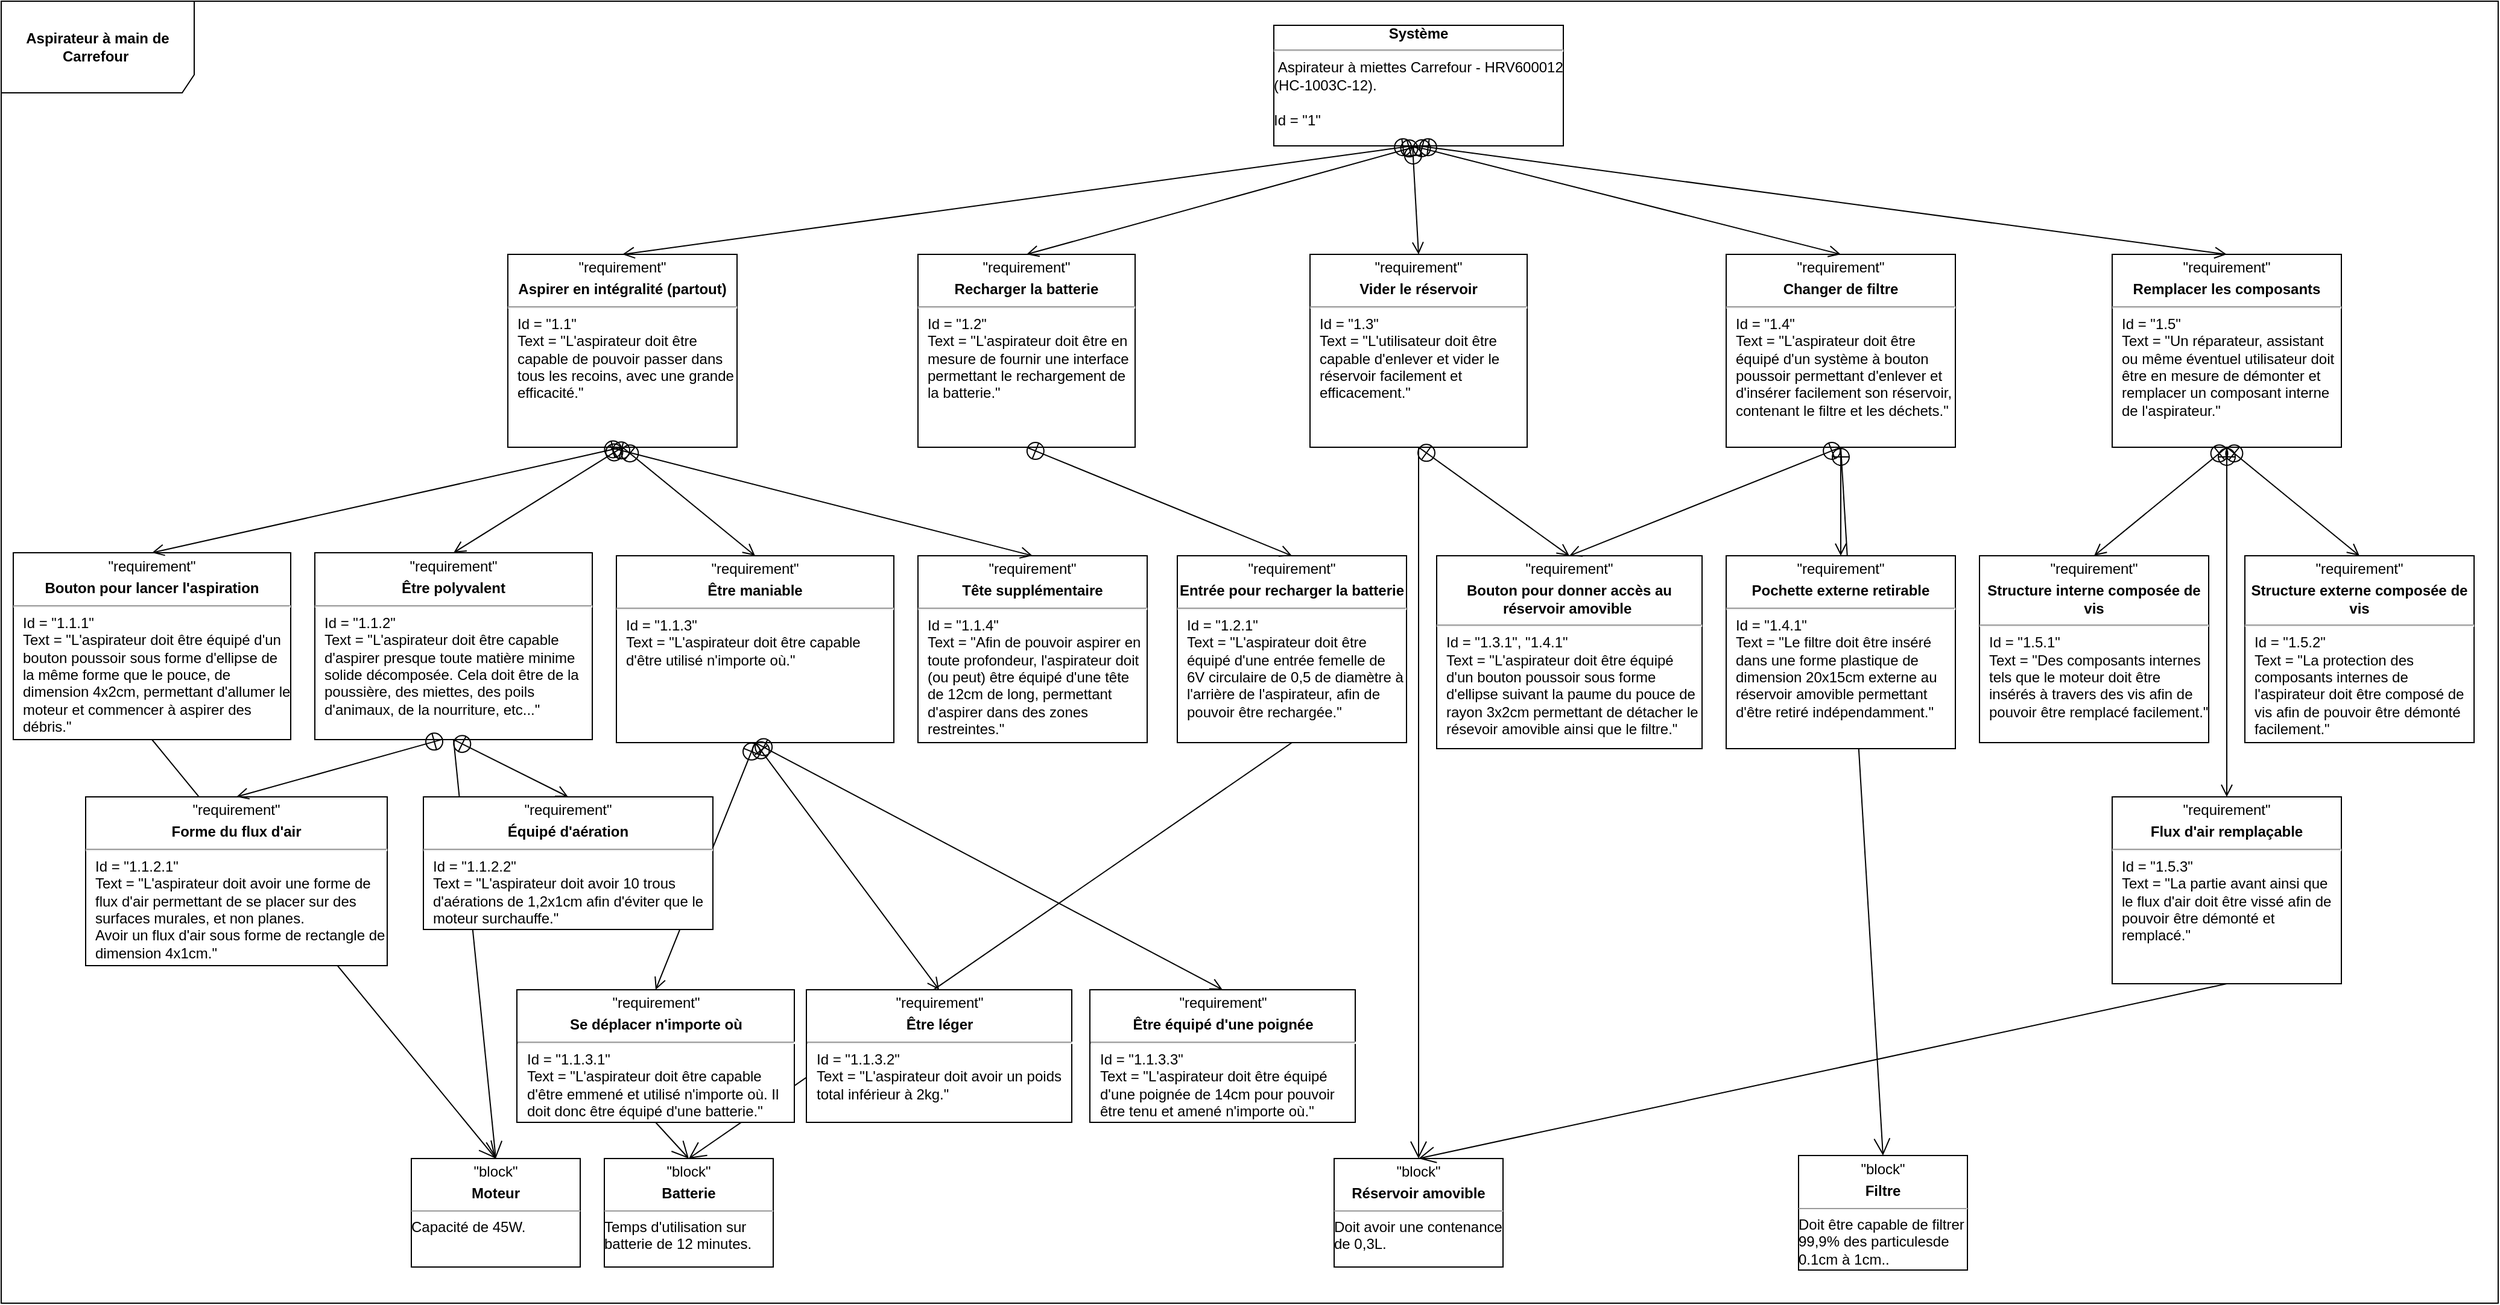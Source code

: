 <mxfile version="21.7.5" type="github">
  <diagram name="Page-1" id="A8fb3w1H7AYXVCVUZf14">
    <mxGraphModel dx="3600" dy="1347" grid="1" gridSize="10" guides="1" tooltips="1" connect="1" arrows="1" fold="1" page="1" pageScale="1" pageWidth="1169" pageHeight="827" math="0" shadow="0">
      <root>
        <mxCell id="0" />
        <mxCell id="1" parent="0" />
        <mxCell id="Eos9Qmah9Xb6crbv86PU-7" value="" style="endArrow=open;endFill=1;endSize=12;html=1;rounded=0;exitX=0.5;exitY=1;exitDx=0;exitDy=0;entryX=0.5;entryY=0;entryDx=0;entryDy=0;" parent="1" source="uBb9eE13xI9o5E1Ve7ly-33" target="uBb9eE13xI9o5E1Ve7ly-7" edge="1">
          <mxGeometry width="160" relative="1" as="geometry">
            <mxPoint x="-250" y="1230" as="sourcePoint" />
            <mxPoint x="-223" y="1260" as="targetPoint" />
          </mxGeometry>
        </mxCell>
        <mxCell id="uBb9eE13xI9o5E1Ve7ly-19" value="" style="endArrow=open;endFill=1;endSize=12;html=1;rounded=0;exitX=0.5;exitY=1;exitDx=0;exitDy=0;entryX=0.5;entryY=0;entryDx=0;entryDy=0;" parent="1" source="uBb9eE13xI9o5E1Ve7ly-9" target="uBb9eE13xI9o5E1Ve7ly-12" edge="1">
          <mxGeometry width="160" relative="1" as="geometry">
            <mxPoint x="-170" y="770" as="sourcePoint" />
            <mxPoint x="-10" y="770" as="targetPoint" />
          </mxGeometry>
        </mxCell>
        <mxCell id="uBb9eE13xI9o5E1Ve7ly-38" value="" style="endArrow=open;endFill=1;endSize=12;html=1;rounded=0;exitX=0.5;exitY=1;exitDx=0;exitDy=0;entryX=0.5;entryY=0;entryDx=0;entryDy=0;" parent="1" source="uBb9eE13xI9o5E1Ve7ly-36" target="uBb9eE13xI9o5E1Ve7ly-12" edge="1">
          <mxGeometry width="160" relative="1" as="geometry">
            <mxPoint x="-610" y="890" as="sourcePoint" />
            <mxPoint x="-610" y="1117" as="targetPoint" />
          </mxGeometry>
        </mxCell>
        <mxCell id="uBb9eE13xI9o5E1Ve7ly-1" value="&lt;b&gt;Aspirateur à main de Carrefour&amp;nbsp;&lt;/b&gt;" style="shape=umlFrame;whiteSpace=wrap;html=1;pointerEvents=0;width=160;height=76;" parent="1" vertex="1">
          <mxGeometry x="-1040" y="270" width="2070" height="1080" as="geometry" />
        </mxCell>
        <mxCell id="uBb9eE13xI9o5E1Ve7ly-2" value="&lt;div align=&quot;center&quot;&gt;&lt;b&gt;Système&lt;/b&gt;&lt;br&gt;&lt;/div&gt;&lt;hr&gt;&lt;div&gt;&amp;nbsp;Aspirateur à miettes Carrefour - HRV600012 (HC-1003C-12).&lt;/div&gt;&lt;div&gt;&lt;br&gt;&lt;/div&gt;&lt;div&gt;Id = &quot;1&quot;&lt;br&gt;&lt;/div&gt;" style="verticalAlign=top;align=left;overflow=fill;fontSize=12;fontFamily=Helvetica;html=1;whiteSpace=wrap;" parent="1" vertex="1">
          <mxGeometry x="15" y="290" width="240" height="100" as="geometry" />
        </mxCell>
        <mxCell id="uBb9eE13xI9o5E1Ve7ly-5" value="&lt;p style=&quot;text-align: center; margin: 4px 0px 0px;&quot;&gt;&quot;requirement&quot;&lt;b&gt;&lt;br&gt;&lt;/b&gt;&lt;/p&gt;&lt;p style=&quot;text-align: center; margin: 4px 0px 0px;&quot;&gt;&lt;b&gt;Aspirer en intégralité (partout)&lt;/b&gt;&lt;/p&gt;&lt;hr&gt;&lt;p style=&quot;margin:0px;margin-left:8px;&quot;&gt;Id = &quot;1.1&quot;&lt;/p&gt;&lt;p style=&quot;margin:0px;margin-left:8px;&quot;&gt;Text = &quot;L&#39;aspirateur doit être capable de pouvoir passer dans tous les recoins, avec une grande efficacité.&quot;&lt;/p&gt;" style="verticalAlign=top;align=left;overflow=fill;fontSize=12;fontFamily=Helvetica;html=1;whiteSpace=wrap;" parent="1" vertex="1">
          <mxGeometry x="-620" y="480" width="190" height="160" as="geometry" />
        </mxCell>
        <mxCell id="uBb9eE13xI9o5E1Ve7ly-6" value="&lt;p style=&quot;text-align: center; margin: 4px 0px 0px;&quot;&gt;&quot;requirement&quot;&lt;b&gt;&lt;br&gt;&lt;/b&gt;&lt;/p&gt;&lt;p style=&quot;text-align: center; margin: 4px 0px 0px;&quot;&gt;&lt;b&gt;Être maniable&lt;/b&gt;&lt;br&gt;&lt;/p&gt;&lt;hr&gt;&lt;p style=&quot;margin:0px;margin-left:8px;&quot;&gt;Id = &quot;1.1.3&quot;&lt;/p&gt;&lt;p style=&quot;margin:0px;margin-left:8px;&quot;&gt;Text = &quot;L&#39;aspirateur doit être capable d&#39;être utilisé n&#39;importe où.&quot;&lt;/p&gt;" style="verticalAlign=top;align=left;overflow=fill;fontSize=12;fontFamily=Helvetica;html=1;whiteSpace=wrap;" parent="1" vertex="1">
          <mxGeometry x="-530" y="730" width="230" height="155" as="geometry" />
        </mxCell>
        <mxCell id="uBb9eE13xI9o5E1Ve7ly-7" value="&lt;p style=&quot;margin:0px;margin-top:4px;text-align:center;&quot;&gt;&quot;block&quot;&lt;/p&gt;&lt;p style=&quot;margin:0px;margin-top:4px;text-align:center;&quot;&gt;&lt;b&gt;Batterie&lt;/b&gt;&lt;/p&gt;&lt;hr size=&quot;1&quot;&gt;&lt;div style=&quot;height:2px;&quot;&gt;Temps d&#39;utilisation sur batterie de 12 minutes.&lt;/div&gt;" style="verticalAlign=top;align=left;overflow=fill;fontSize=12;fontFamily=Helvetica;html=1;whiteSpace=wrap;" parent="1" vertex="1">
          <mxGeometry x="-540" y="1230" width="140" height="90" as="geometry" />
        </mxCell>
        <mxCell id="uBb9eE13xI9o5E1Ve7ly-8" value="&lt;p style=&quot;text-align: center; margin: 4px 0px 0px;&quot;&gt;&quot;requirement&quot;&lt;/p&gt;&lt;p style=&quot;text-align: center; margin: 4px 0px 0px;&quot;&gt;&lt;b&gt;Être léger&lt;/b&gt;&lt;br&gt;&lt;/p&gt;&lt;hr&gt;&lt;p style=&quot;margin:0px;margin-left:8px;&quot;&gt;Id = &quot;1.1.3.2&quot;&lt;/p&gt;&lt;p style=&quot;margin:0px;margin-left:8px;&quot;&gt;Text = &quot;L&#39;aspirateur doit avoir un poids total inférieur à 2kg.&quot;&lt;/p&gt;" style="verticalAlign=top;align=left;overflow=fill;fontSize=12;fontFamily=Helvetica;html=1;whiteSpace=wrap;" parent="1" vertex="1">
          <mxGeometry x="-372.5" y="1090" width="220" height="110" as="geometry" />
        </mxCell>
        <mxCell id="uBb9eE13xI9o5E1Ve7ly-9" value="&lt;p style=&quot;text-align: center; margin: 4px 0px 0px;&quot;&gt;&quot;requirement&quot;&lt;b&gt;&lt;br&gt;&lt;/b&gt;&lt;/p&gt;&lt;p style=&quot;text-align: center; margin: 4px 0px 0px;&quot;&gt;&lt;b&gt;Être polyvalent&lt;/b&gt;&lt;br&gt;&lt;/p&gt;&lt;hr&gt;&lt;p style=&quot;margin:0px;margin-left:8px;&quot;&gt;Id = &quot;1.1.2&quot;&lt;/p&gt;&lt;p style=&quot;margin:0px;margin-left:8px;&quot;&gt;Text = &quot;L&#39;aspirateur doit être capable d&#39;aspirer presque toute matière minime solide décomposée. Cela doit être de la poussière, des miettes, des poils d&#39;animaux, de la nourriture, etc...&quot;&lt;/p&gt;" style="verticalAlign=top;align=left;overflow=fill;fontSize=12;fontFamily=Helvetica;html=1;whiteSpace=wrap;" parent="1" vertex="1">
          <mxGeometry x="-780" y="727.5" width="230" height="155" as="geometry" />
        </mxCell>
        <mxCell id="uBb9eE13xI9o5E1Ve7ly-10" value="&lt;p style=&quot;text-align: center; margin: 4px 0px 0px;&quot;&gt;&quot;requirement&quot;&lt;b&gt;&lt;br&gt;&lt;/b&gt;&lt;/p&gt;&lt;p style=&quot;text-align: center; margin: 4px 0px 0px;&quot;&gt;&lt;b&gt;Se déplacer n&#39;importe où&lt;/b&gt;&lt;br&gt;&lt;/p&gt;&lt;hr&gt;&lt;p style=&quot;margin:0px;margin-left:8px;&quot;&gt;Id = &quot;1.1.3.1&quot;&lt;/p&gt;&lt;p style=&quot;margin:0px;margin-left:8px;&quot;&gt;Text = &quot;L&#39;aspirateur doit être capable d&#39;être emmené et utilisé n&#39;importe où. Il doit donc être équipé d&#39;une batterie.&quot;&lt;/p&gt;" style="verticalAlign=top;align=left;overflow=fill;fontSize=12;fontFamily=Helvetica;html=1;whiteSpace=wrap;" parent="1" vertex="1">
          <mxGeometry x="-612.5" y="1090" width="230" height="110" as="geometry" />
        </mxCell>
        <mxCell id="uBb9eE13xI9o5E1Ve7ly-11" value="&lt;p style=&quot;text-align: center; margin: 4px 0px 0px;&quot;&gt;&quot;requirement&quot;&lt;/p&gt;&lt;p style=&quot;text-align: center; margin: 4px 0px 0px;&quot;&gt;&lt;b&gt;Être équipé d&#39;une poignée&lt;/b&gt;&lt;br&gt;&lt;/p&gt;&lt;hr&gt;&lt;p style=&quot;margin:0px;margin-left:8px;&quot;&gt;Id = &quot;1.1.3.3&quot;&lt;/p&gt;&lt;p style=&quot;margin:0px;margin-left:8px;&quot;&gt;Text = &quot;L&#39;aspirateur doit être équipé d&#39;une poignée de 14cm pour pouvoir être tenu et amené n&#39;importe où.&quot;&lt;/p&gt;" style="verticalAlign=top;align=left;overflow=fill;fontSize=12;fontFamily=Helvetica;html=1;whiteSpace=wrap;" parent="1" vertex="1">
          <mxGeometry x="-137.5" y="1090" width="220" height="110" as="geometry" />
        </mxCell>
        <mxCell id="uBb9eE13xI9o5E1Ve7ly-12" value="&lt;p style=&quot;margin:0px;margin-top:4px;text-align:center;&quot;&gt;&quot;block&quot;&lt;/p&gt;&lt;p style=&quot;margin:0px;margin-top:4px;text-align:center;&quot;&gt;&lt;b&gt;Moteur&lt;/b&gt;&lt;/p&gt;&lt;hr size=&quot;1&quot;&gt;&lt;div style=&quot;height:2px;&quot;&gt;Capacité de 45W.&lt;/div&gt;" style="verticalAlign=top;align=left;overflow=fill;fontSize=12;fontFamily=Helvetica;html=1;whiteSpace=wrap;" parent="1" vertex="1">
          <mxGeometry x="-700" y="1230" width="140" height="90" as="geometry" />
        </mxCell>
        <mxCell id="uBb9eE13xI9o5E1Ve7ly-13" value="" style="endArrow=open;startArrow=circlePlus;endFill=0;startFill=0;endSize=8;html=1;rounded=0;exitX=0.5;exitY=1;exitDx=0;exitDy=0;entryX=0.5;entryY=0;entryDx=0;entryDy=0;" parent="1" source="uBb9eE13xI9o5E1Ve7ly-6" target="uBb9eE13xI9o5E1Ve7ly-10" edge="1">
          <mxGeometry width="160" relative="1" as="geometry">
            <mxPoint x="170" y="850" as="sourcePoint" />
            <mxPoint x="-395" y="940" as="targetPoint" />
          </mxGeometry>
        </mxCell>
        <mxCell id="uBb9eE13xI9o5E1Ve7ly-14" value="" style="endArrow=open;startArrow=circlePlus;endFill=0;startFill=0;endSize=8;html=1;rounded=0;entryX=0.5;entryY=0;entryDx=0;entryDy=0;exitX=0.5;exitY=1;exitDx=0;exitDy=0;" parent="1" source="uBb9eE13xI9o5E1Ve7ly-6" target="uBb9eE13xI9o5E1Ve7ly-8" edge="1">
          <mxGeometry width="160" relative="1" as="geometry">
            <mxPoint x="170" y="850" as="sourcePoint" />
            <mxPoint x="-160" y="940" as="targetPoint" />
          </mxGeometry>
        </mxCell>
        <mxCell id="uBb9eE13xI9o5E1Ve7ly-15" value="" style="endArrow=open;startArrow=circlePlus;endFill=0;startFill=0;endSize=8;html=1;rounded=0;entryX=0.5;entryY=0;entryDx=0;entryDy=0;exitX=0.5;exitY=1;exitDx=0;exitDy=0;" parent="1" source="uBb9eE13xI9o5E1Ve7ly-6" target="uBb9eE13xI9o5E1Ve7ly-11" edge="1">
          <mxGeometry width="160" relative="1" as="geometry">
            <mxPoint x="170" y="850" as="sourcePoint" />
            <mxPoint x="-35" y="940" as="targetPoint" />
          </mxGeometry>
        </mxCell>
        <mxCell id="uBb9eE13xI9o5E1Ve7ly-16" value="" style="endArrow=open;startArrow=circlePlus;endFill=0;startFill=0;endSize=8;html=1;rounded=0;entryX=0.5;entryY=0;entryDx=0;entryDy=0;exitX=0.5;exitY=1;exitDx=0;exitDy=0;" parent="1" source="uBb9eE13xI9o5E1Ve7ly-5" target="uBb9eE13xI9o5E1Ve7ly-9" edge="1">
          <mxGeometry width="160" relative="1" as="geometry">
            <mxPoint x="-285" y="590" as="sourcePoint" />
            <mxPoint x="-360" y="690" as="targetPoint" />
          </mxGeometry>
        </mxCell>
        <mxCell id="uBb9eE13xI9o5E1Ve7ly-17" value="" style="endArrow=open;startArrow=circlePlus;endFill=0;startFill=0;endSize=8;html=1;rounded=0;entryX=0.5;entryY=0;entryDx=0;entryDy=0;exitX=0.5;exitY=1;exitDx=0;exitDy=0;" parent="1" source="uBb9eE13xI9o5E1Ve7ly-5" target="uBb9eE13xI9o5E1Ve7ly-6" edge="1">
          <mxGeometry width="160" relative="1" as="geometry">
            <mxPoint x="-90" y="700" as="sourcePoint" />
            <mxPoint x="-205" y="730" as="targetPoint" />
          </mxGeometry>
        </mxCell>
        <mxCell id="uBb9eE13xI9o5E1Ve7ly-18" value="" style="endArrow=open;startArrow=circlePlus;endFill=0;startFill=0;endSize=8;html=1;rounded=0;entryX=0.5;entryY=0;entryDx=0;entryDy=0;" parent="1" target="uBb9eE13xI9o5E1Ve7ly-5" edge="1">
          <mxGeometry width="160" relative="1" as="geometry">
            <mxPoint x="130" y="390" as="sourcePoint" />
            <mxPoint y="530" as="targetPoint" />
          </mxGeometry>
        </mxCell>
        <mxCell id="uBb9eE13xI9o5E1Ve7ly-20" value="" style="endArrow=open;endFill=1;endSize=12;html=1;rounded=0;exitX=0.5;exitY=1;exitDx=0;exitDy=0;entryX=0.5;entryY=0;entryDx=0;entryDy=0;" parent="1" source="uBb9eE13xI9o5E1Ve7ly-10" target="uBb9eE13xI9o5E1Ve7ly-7" edge="1">
          <mxGeometry width="160" relative="1" as="geometry">
            <mxPoint x="-285" y="873" as="sourcePoint" />
            <mxPoint x="-285" y="1080" as="targetPoint" />
          </mxGeometry>
        </mxCell>
        <mxCell id="uBb9eE13xI9o5E1Ve7ly-21" value="&lt;p style=&quot;text-align: center; margin: 4px 0px 0px;&quot;&gt;&quot;requirement&quot;&lt;b&gt;&lt;br&gt;&lt;/b&gt;&lt;/p&gt;&lt;p style=&quot;text-align: center; margin: 4px 0px 0px;&quot;&gt;&lt;b&gt;Recharger la batterie&lt;/b&gt;&lt;/p&gt;&lt;hr&gt;&lt;p style=&quot;margin:0px;margin-left:8px;&quot;&gt;Id = &quot;1.2&quot;&lt;/p&gt;&lt;p style=&quot;margin:0px;margin-left:8px;&quot;&gt;Text = &quot;L&#39;aspirateur doit être en mesure de fournir une interface permettant le rechargement de la batterie.&quot;&lt;/p&gt;" style="verticalAlign=top;align=left;overflow=fill;fontSize=12;fontFamily=Helvetica;html=1;whiteSpace=wrap;" parent="1" vertex="1">
          <mxGeometry x="-280" y="480" width="180" height="160" as="geometry" />
        </mxCell>
        <mxCell id="uBb9eE13xI9o5E1Ve7ly-22" value="" style="endArrow=open;startArrow=circlePlus;endFill=0;startFill=0;endSize=8;html=1;rounded=0;entryX=0.5;entryY=0;entryDx=0;entryDy=0;exitX=0.5;exitY=1;exitDx=0;exitDy=0;" parent="1" source="uBb9eE13xI9o5E1Ve7ly-2" target="uBb9eE13xI9o5E1Ve7ly-21" edge="1">
          <mxGeometry width="160" relative="1" as="geometry">
            <mxPoint x="50" y="520" as="sourcePoint" />
            <mxPoint x="-70" y="570" as="targetPoint" />
          </mxGeometry>
        </mxCell>
        <mxCell id="uBb9eE13xI9o5E1Ve7ly-23" value="&lt;p style=&quot;text-align: center; margin: 4px 0px 0px;&quot;&gt;&quot;requirement&quot;&lt;b&gt;&lt;br&gt;&lt;/b&gt;&lt;/p&gt;&lt;p style=&quot;text-align: center; margin: 4px 0px 0px;&quot;&gt;&lt;b&gt;Vider le réservoir&lt;/b&gt;&lt;/p&gt;&lt;hr&gt;&lt;p style=&quot;margin:0px;margin-left:8px;&quot;&gt;Id = &quot;1.3&quot;&lt;/p&gt;&lt;p style=&quot;margin:0px;margin-left:8px;&quot;&gt;Text = &quot;L&#39;utilisateur doit être capable d&#39;enlever et vider le réservoir facilement et efficacement.&quot;&lt;/p&gt;" style="verticalAlign=top;align=left;overflow=fill;fontSize=12;fontFamily=Helvetica;html=1;whiteSpace=wrap;" parent="1" vertex="1">
          <mxGeometry x="45" y="480" width="180" height="160" as="geometry" />
        </mxCell>
        <mxCell id="uBb9eE13xI9o5E1Ve7ly-24" value="&lt;p style=&quot;text-align: center; margin: 4px 0px 0px;&quot;&gt;&quot;requirement&quot;&lt;b&gt;&lt;br&gt;&lt;/b&gt;&lt;/p&gt;&lt;p style=&quot;text-align: center; margin: 4px 0px 0px;&quot;&gt;&lt;b&gt;Changer de filtre&lt;/b&gt;&lt;/p&gt;&lt;hr&gt;&lt;p style=&quot;margin:0px;margin-left:8px;&quot;&gt;Id = &quot;1.4&quot;&lt;/p&gt;&lt;p style=&quot;margin:0px;margin-left:8px;&quot;&gt;Text = &quot;L&#39;aspirateur doit être équipé d&#39;un système à bouton poussoir permettant d&#39;enlever et d&#39;insérer facilement son réservoir, contenant le filtre et les déchets.&quot;&lt;/p&gt;" style="verticalAlign=top;align=left;overflow=fill;fontSize=12;fontFamily=Helvetica;html=1;whiteSpace=wrap;" parent="1" vertex="1">
          <mxGeometry x="390" y="480" width="190" height="160" as="geometry" />
        </mxCell>
        <mxCell id="uBb9eE13xI9o5E1Ve7ly-25" value="&lt;p style=&quot;text-align: center; margin: 4px 0px 0px;&quot;&gt;&quot;requirement&quot;&lt;b&gt;&lt;br&gt;&lt;/b&gt;&lt;/p&gt;&lt;p style=&quot;text-align: center; margin: 4px 0px 0px;&quot;&gt;&lt;b&gt;Remplacer les composants&lt;/b&gt;&lt;/p&gt;&lt;hr&gt;&lt;p style=&quot;margin:0px;margin-left:8px;&quot;&gt;Id = &quot;1.5&quot;&lt;/p&gt;&lt;p style=&quot;margin:0px;margin-left:8px;&quot;&gt;Text = &quot;Un réparateur, assistant ou même éventuel utilisateur doit être en mesure de démonter et remplacer un composant interne de l&#39;aspirateur.&quot;&lt;/p&gt;" style="verticalAlign=top;align=left;overflow=fill;fontSize=12;fontFamily=Helvetica;html=1;whiteSpace=wrap;" parent="1" vertex="1">
          <mxGeometry x="710" y="480" width="190" height="160" as="geometry" />
        </mxCell>
        <mxCell id="uBb9eE13xI9o5E1Ve7ly-26" value="" style="endArrow=open;startArrow=circlePlus;endFill=0;startFill=0;endSize=8;html=1;rounded=0;entryX=0.5;entryY=0;entryDx=0;entryDy=0;" parent="1" target="uBb9eE13xI9o5E1Ve7ly-23" edge="1">
          <mxGeometry width="160" relative="1" as="geometry">
            <mxPoint x="130" y="390" as="sourcePoint" />
            <mxPoint x="330" y="480" as="targetPoint" />
          </mxGeometry>
        </mxCell>
        <mxCell id="uBb9eE13xI9o5E1Ve7ly-27" value="" style="endArrow=open;startArrow=circlePlus;endFill=0;startFill=0;endSize=8;html=1;rounded=0;entryX=0.5;entryY=0;entryDx=0;entryDy=0;" parent="1" target="uBb9eE13xI9o5E1Ve7ly-24" edge="1">
          <mxGeometry width="160" relative="1" as="geometry">
            <mxPoint x="130" y="390" as="sourcePoint" />
            <mxPoint x="487.5" y="500" as="targetPoint" />
          </mxGeometry>
        </mxCell>
        <mxCell id="uBb9eE13xI9o5E1Ve7ly-28" value="" style="endArrow=open;startArrow=circlePlus;endFill=0;startFill=0;endSize=8;html=1;rounded=0;entryX=0.5;entryY=0;entryDx=0;entryDy=0;exitX=0.5;exitY=1;exitDx=0;exitDy=0;" parent="1" source="uBb9eE13xI9o5E1Ve7ly-2" target="uBb9eE13xI9o5E1Ve7ly-25" edge="1">
          <mxGeometry width="160" relative="1" as="geometry">
            <mxPoint x="65" y="520" as="sourcePoint" />
            <mxPoint x="700" y="440" as="targetPoint" />
          </mxGeometry>
        </mxCell>
        <mxCell id="uBb9eE13xI9o5E1Ve7ly-29" value="&lt;p style=&quot;margin:0px;margin-top:4px;text-align:center;&quot;&gt;&quot;block&quot;&lt;/p&gt;&lt;p style=&quot;margin:0px;margin-top:4px;text-align:center;&quot;&gt;&lt;b&gt;Filtre&lt;/b&gt;&lt;/p&gt;&lt;hr size=&quot;1&quot;&gt;&lt;div style=&quot;height:2px;&quot;&gt;Doit être capable de filtrer 99,9% des particulesde 0.1cm à 1cm..&lt;/div&gt;" style="verticalAlign=top;align=left;overflow=fill;fontSize=12;fontFamily=Helvetica;html=1;whiteSpace=wrap;" parent="1" vertex="1">
          <mxGeometry x="450" y="1227.5" width="140" height="95" as="geometry" />
        </mxCell>
        <mxCell id="uBb9eE13xI9o5E1Ve7ly-30" value="" style="endArrow=open;endFill=1;endSize=12;html=1;rounded=0;entryX=0.5;entryY=0;entryDx=0;entryDy=0;exitX=0.5;exitY=1;exitDx=0;exitDy=0;" parent="1" source="uBb9eE13xI9o5E1Ve7ly-24" target="uBb9eE13xI9o5E1Ve7ly-29" edge="1">
          <mxGeometry width="160" relative="1" as="geometry">
            <mxPoint x="440" y="895" as="sourcePoint" />
            <mxPoint x="470" y="1015" as="targetPoint" />
          </mxGeometry>
        </mxCell>
        <mxCell id="uBb9eE13xI9o5E1Ve7ly-31" value="&lt;p style=&quot;text-align: center; margin: 4px 0px 0px;&quot;&gt;&quot;requirement&quot;&lt;b&gt;&lt;br&gt;&lt;/b&gt;&lt;/p&gt;&lt;p style=&quot;text-align: center; margin: 4px 0px 0px;&quot;&gt;&lt;b&gt;Équipé d&#39;aération&lt;/b&gt;&lt;br&gt;&lt;/p&gt;&lt;hr&gt;&lt;p style=&quot;margin:0px;margin-left:8px;&quot;&gt;Id = &quot;1.1.2.2&quot;&lt;/p&gt;&lt;p style=&quot;margin:0px;margin-left:8px;&quot;&gt;Text = &quot;L&#39;aspirateur doit avoir 10 trous d&#39;aérations de 1,2x1cm afin d&#39;éviter que le moteur surchauffe.&quot;&lt;/p&gt;" style="verticalAlign=top;align=left;overflow=fill;fontSize=12;fontFamily=Helvetica;html=1;whiteSpace=wrap;" parent="1" vertex="1">
          <mxGeometry x="-690" y="930" width="240" height="110" as="geometry" />
        </mxCell>
        <mxCell id="uBb9eE13xI9o5E1Ve7ly-32" value="" style="endArrow=open;startArrow=circlePlus;endFill=0;startFill=0;endSize=8;html=1;rounded=0;entryX=0.5;entryY=0;entryDx=0;entryDy=0;exitX=0.5;exitY=1;exitDx=0;exitDy=0;" parent="1" source="uBb9eE13xI9o5E1Ve7ly-9" target="uBb9eE13xI9o5E1Ve7ly-31" edge="1">
          <mxGeometry width="160" relative="1" as="geometry">
            <mxPoint x="-650" y="720" as="sourcePoint" />
            <mxPoint x="-680" y="940" as="targetPoint" />
          </mxGeometry>
        </mxCell>
        <mxCell id="uBb9eE13xI9o5E1Ve7ly-33" value="&lt;p style=&quot;text-align: center; margin: 4px 0px 0px;&quot;&gt;&quot;requirement&quot;&lt;b&gt;&lt;br&gt;&lt;/b&gt;&lt;/p&gt;&lt;p style=&quot;text-align: center; margin: 4px 0px 0px;&quot;&gt;&lt;b&gt;Entrée pour recharger la batterie&lt;/b&gt;&lt;/p&gt;&lt;hr&gt;&lt;p style=&quot;margin:0px;margin-left:8px;&quot;&gt;Id = &quot;1.2.1&quot;&lt;/p&gt;&lt;p style=&quot;margin:0px;margin-left:8px;&quot;&gt;Text = &quot;L&#39;aspirateur doit être équipé d&#39;une entrée femelle de 6V circulaire de 0,5 de diamètre à l&#39;arrière de l&#39;aspirateur, afin de pouvoir être rechargée.&quot;&lt;/p&gt;" style="verticalAlign=top;align=left;overflow=fill;fontSize=12;fontFamily=Helvetica;html=1;whiteSpace=wrap;" parent="1" vertex="1">
          <mxGeometry x="-65" y="730" width="190" height="155" as="geometry" />
        </mxCell>
        <mxCell id="uBb9eE13xI9o5E1Ve7ly-34" value="" style="endArrow=open;startArrow=circlePlus;endFill=0;startFill=0;endSize=8;html=1;rounded=0;entryX=0.5;entryY=0;entryDx=0;entryDy=0;exitX=0.5;exitY=1;exitDx=0;exitDy=0;" parent="1" source="uBb9eE13xI9o5E1Ve7ly-21" target="uBb9eE13xI9o5E1Ve7ly-33" edge="1">
          <mxGeometry width="160" relative="1" as="geometry">
            <mxPoint x="245" y="790" as="sourcePoint" />
            <mxPoint x="70" y="870" as="targetPoint" />
          </mxGeometry>
        </mxCell>
        <mxCell id="uBb9eE13xI9o5E1Ve7ly-35" value="&lt;p style=&quot;text-align: center; margin: 4px 0px 0px;&quot;&gt;&quot;requirement&quot;&lt;b&gt;&lt;br&gt;&lt;/b&gt;&lt;/p&gt;&lt;p style=&quot;text-align: center; margin: 4px 0px 0px;&quot;&gt;&lt;b&gt;Bouton pour donner accès au réservoir amovible&lt;/b&gt;&lt;b style=&quot;background-color: initial;&quot;&gt;&amp;nbsp;&lt;/b&gt;&lt;/p&gt;&lt;hr&gt;&lt;p style=&quot;margin:0px;margin-left:8px;&quot;&gt;Id = &quot;1.3.1&quot;, &quot;1.4.1&quot;&lt;/p&gt;&lt;p style=&quot;margin:0px;margin-left:8px;&quot;&gt;Text = &quot;L&#39;aspirateur doit être équipé d&#39;un bouton poussoir sous forme d&#39;ellipse suivant la paume du pouce de rayon 3x2cm permettant de détacher le résevoir amovible ainsi que le filtre.&quot;&lt;/p&gt;" style="verticalAlign=top;align=left;overflow=fill;fontSize=12;fontFamily=Helvetica;html=1;whiteSpace=wrap;" parent="1" vertex="1">
          <mxGeometry x="150" y="730" width="220" height="160" as="geometry" />
        </mxCell>
        <mxCell id="uBb9eE13xI9o5E1Ve7ly-36" value="&lt;p style=&quot;text-align: center; margin: 4px 0px 0px;&quot;&gt;&quot;requirement&quot;&lt;b&gt;&lt;br&gt;&lt;/b&gt;&lt;/p&gt;&lt;p style=&quot;text-align: center; margin: 4px 0px 0px;&quot;&gt;&lt;b&gt;Bouton pour lancer l&#39;aspiration&lt;/b&gt;&lt;br&gt;&lt;/p&gt;&lt;hr&gt;&lt;p style=&quot;margin:0px;margin-left:8px;&quot;&gt;Id = &quot;1.1.1&quot;&lt;/p&gt;&lt;p style=&quot;margin:0px;margin-left:8px;&quot;&gt;Text = &quot;L&#39;aspirateur doit être équipé d&#39;un bouton poussoir sous forme d&#39;ellipse de la même forme que le pouce, de dimension 4x2cm, permettant d&#39;allumer le moteur et commencer à aspirer des débris.&quot;&lt;/p&gt;" style="verticalAlign=top;align=left;overflow=fill;fontSize=12;fontFamily=Helvetica;html=1;whiteSpace=wrap;" parent="1" vertex="1">
          <mxGeometry x="-1030" y="727.5" width="230" height="155" as="geometry" />
        </mxCell>
        <mxCell id="uBb9eE13xI9o5E1Ve7ly-37" value="" style="endArrow=open;startArrow=circlePlus;endFill=0;startFill=0;endSize=8;html=1;rounded=0;entryX=0.5;entryY=0;entryDx=0;entryDy=0;exitX=0.5;exitY=1;exitDx=0;exitDy=0;" parent="1" source="uBb9eE13xI9o5E1Ve7ly-5" target="uBb9eE13xI9o5E1Ve7ly-36" edge="1">
          <mxGeometry width="160" relative="1" as="geometry">
            <mxPoint x="-530" y="680" as="sourcePoint" />
            <mxPoint x="-655" y="700" as="targetPoint" />
          </mxGeometry>
        </mxCell>
        <mxCell id="uBb9eE13xI9o5E1Ve7ly-39" value="&lt;p style=&quot;margin:0px;margin-top:4px;text-align:center;&quot;&gt;&quot;block&quot;&lt;/p&gt;&lt;p style=&quot;margin:0px;margin-top:4px;text-align:center;&quot;&gt;&lt;b&gt;Réservoir amovible&lt;/b&gt;&lt;/p&gt;&lt;hr size=&quot;1&quot;&gt;&lt;div style=&quot;height:2px;&quot;&gt;Doit avoir une contenance de 0,3L.&lt;/div&gt;" style="verticalAlign=top;align=left;overflow=fill;fontSize=12;fontFamily=Helvetica;html=1;whiteSpace=wrap;gradientColor=none;strokeColor=default;" parent="1" vertex="1">
          <mxGeometry x="65" y="1230" width="140" height="90" as="geometry" />
        </mxCell>
        <mxCell id="uBb9eE13xI9o5E1Ve7ly-40" value="" style="endArrow=open;endFill=1;endSize=12;html=1;rounded=0;entryX=0.5;entryY=0;entryDx=0;entryDy=0;exitX=0.5;exitY=1;exitDx=0;exitDy=0;" parent="1" source="uBb9eE13xI9o5E1Ve7ly-23" target="uBb9eE13xI9o5E1Ve7ly-39" edge="1">
          <mxGeometry width="160" relative="1" as="geometry">
            <mxPoint x="150" y="745" as="sourcePoint" />
            <mxPoint x="150" y="1160" as="targetPoint" />
          </mxGeometry>
        </mxCell>
        <mxCell id="uBb9eE13xI9o5E1Ve7ly-41" value="" style="endArrow=open;startArrow=circlePlus;endFill=0;startFill=0;endSize=8;html=1;rounded=0;entryX=0.5;entryY=0;entryDx=0;entryDy=0;exitX=0.5;exitY=1;exitDx=0;exitDy=0;" parent="1" source="uBb9eE13xI9o5E1Ve7ly-23" target="uBb9eE13xI9o5E1Ve7ly-35" edge="1">
          <mxGeometry width="160" relative="1" as="geometry">
            <mxPoint x="230" y="982" as="sourcePoint" />
            <mxPoint x="330" y="1027" as="targetPoint" />
          </mxGeometry>
        </mxCell>
        <mxCell id="uBb9eE13xI9o5E1Ve7ly-43" value="" style="endArrow=open;startArrow=circlePlus;endFill=0;startFill=0;endSize=8;html=1;rounded=0;entryX=0.5;entryY=0;entryDx=0;entryDy=0;exitX=0.5;exitY=1;exitDx=0;exitDy=0;" parent="1" source="uBb9eE13xI9o5E1Ve7ly-24" target="uBb9eE13xI9o5E1Ve7ly-35" edge="1">
          <mxGeometry width="160" relative="1" as="geometry">
            <mxPoint x="370" y="750" as="sourcePoint" />
            <mxPoint x="495" y="795" as="targetPoint" />
          </mxGeometry>
        </mxCell>
        <mxCell id="uBb9eE13xI9o5E1Ve7ly-44" value="&lt;p style=&quot;text-align: center; margin: 4px 0px 0px;&quot;&gt;&quot;requirement&quot;&lt;b&gt;&lt;br&gt;&lt;/b&gt;&lt;/p&gt;&lt;p style=&quot;text-align: center; margin: 4px 0px 0px;&quot;&gt;&lt;b&gt;Forme du flux d&#39;air&lt;/b&gt;&lt;br&gt;&lt;/p&gt;&lt;hr&gt;&lt;p style=&quot;margin:0px;margin-left:8px;&quot;&gt;Id = &quot;1.1.2.1&quot;&lt;/p&gt;&lt;p style=&quot;margin:0px;margin-left:8px;&quot;&gt;Text = &quot;L&#39;aspirateur doit avoir une forme de flux d&#39;air permettant de se placer sur des surfaces murales, et non planes.&lt;/p&gt;&lt;p style=&quot;margin:0px;margin-left:8px;&quot;&gt;Avoir un flux d&#39;air sous forme de rectangle de dimension 4x1cm.&quot;&lt;/p&gt;" style="verticalAlign=top;align=left;overflow=fill;fontSize=12;fontFamily=Helvetica;html=1;whiteSpace=wrap;" parent="1" vertex="1">
          <mxGeometry x="-970" y="930" width="250" height="140" as="geometry" />
        </mxCell>
        <mxCell id="uBb9eE13xI9o5E1Ve7ly-45" value="" style="endArrow=open;startArrow=circlePlus;endFill=0;startFill=0;endSize=8;html=1;rounded=0;entryX=0.5;entryY=0;entryDx=0;entryDy=0;exitX=0.464;exitY=0.997;exitDx=0;exitDy=0;exitPerimeter=0;" parent="1" source="uBb9eE13xI9o5E1Ve7ly-9" target="uBb9eE13xI9o5E1Ve7ly-44" edge="1">
          <mxGeometry width="160" relative="1" as="geometry">
            <mxPoint x="-525" y="910" as="sourcePoint" />
            <mxPoint x="-560" y="940" as="targetPoint" />
          </mxGeometry>
        </mxCell>
        <mxCell id="uBb9eE13xI9o5E1Ve7ly-46" value="&lt;p style=&quot;text-align: center; margin: 4px 0px 0px;&quot;&gt;&quot;requirement&quot;&lt;b&gt;&lt;br&gt;&lt;/b&gt;&lt;/p&gt;&lt;p style=&quot;text-align: center; margin: 4px 0px 0px;&quot;&gt;&lt;b&gt;Pochette externe retirable&lt;/b&gt;&lt;/p&gt;&lt;hr&gt;&lt;p style=&quot;margin:0px;margin-left:8px;&quot;&gt;Id = &quot;1.4.1&quot;&lt;/p&gt;&lt;p style=&quot;margin:0px;margin-left:8px;&quot;&gt;Text = &quot;Le filtre doit être inséré dans une forme plastique de dimension 20x15cm externe au réservoir amovible permettant d&#39;être retiré indépendamment.&quot;&lt;/p&gt;" style="verticalAlign=top;align=left;overflow=fill;fontSize=12;fontFamily=Helvetica;html=1;whiteSpace=wrap;" parent="1" vertex="1">
          <mxGeometry x="390" y="730" width="190" height="160" as="geometry" />
        </mxCell>
        <mxCell id="uBb9eE13xI9o5E1Ve7ly-48" value="" style="endArrow=open;startArrow=circlePlus;endFill=0;startFill=0;endSize=8;html=1;rounded=0;entryX=0.5;entryY=0;entryDx=0;entryDy=0;exitX=0.5;exitY=1;exitDx=0;exitDy=0;" parent="1" source="uBb9eE13xI9o5E1Ve7ly-24" target="uBb9eE13xI9o5E1Ve7ly-46" edge="1">
          <mxGeometry width="160" relative="1" as="geometry">
            <mxPoint x="510" y="700" as="sourcePoint" />
            <mxPoint x="265" y="755" as="targetPoint" />
          </mxGeometry>
        </mxCell>
        <mxCell id="uBb9eE13xI9o5E1Ve7ly-49" value="&lt;p style=&quot;text-align: center; margin: 4px 0px 0px;&quot;&gt;&quot;requirement&quot;&lt;b&gt;&lt;br&gt;&lt;/b&gt;&lt;/p&gt;&lt;p style=&quot;text-align: center; margin: 4px 0px 0px;&quot;&gt;&lt;b&gt;Structure externe composée de vis&lt;/b&gt;&lt;/p&gt;&lt;hr&gt;&lt;p style=&quot;margin:0px;margin-left:8px;&quot;&gt;Id = &quot;1.5.2&quot;&lt;/p&gt;&lt;p style=&quot;margin:0px;margin-left:8px;&quot;&gt;Text = &quot;La protection des composants internes de l&#39;aspirateur doit être composé de vis afin de pouvoir être démonté facilement.&quot;&lt;/p&gt;" style="verticalAlign=top;align=left;overflow=fill;fontSize=12;fontFamily=Helvetica;html=1;whiteSpace=wrap;" parent="1" vertex="1">
          <mxGeometry x="820" y="730" width="190" height="155" as="geometry" />
        </mxCell>
        <mxCell id="Eos9Qmah9Xb6crbv86PU-1" value="&lt;p style=&quot;text-align: center; margin: 4px 0px 0px;&quot;&gt;&quot;requirement&quot;&lt;b&gt;&lt;br&gt;&lt;/b&gt;&lt;/p&gt;&lt;p style=&quot;text-align: center; margin: 4px 0px 0px;&quot;&gt;&lt;b&gt;Structure interne composée de vis&lt;/b&gt;&lt;/p&gt;&lt;hr&gt;&lt;p style=&quot;margin:0px;margin-left:8px;&quot;&gt;Id = &quot;1.5.1&quot;&lt;/p&gt;&lt;p style=&quot;margin:0px;margin-left:8px;&quot;&gt;Text = &quot;Des composants internes tels que le moteur doit être insérés à travers des vis afin de pouvoir être remplacé facilement.&quot;&lt;/p&gt;" style="verticalAlign=top;align=left;overflow=fill;fontSize=12;fontFamily=Helvetica;html=1;whiteSpace=wrap;" parent="1" vertex="1">
          <mxGeometry x="600" y="730" width="190" height="155" as="geometry" />
        </mxCell>
        <mxCell id="Eos9Qmah9Xb6crbv86PU-2" value="" style="endArrow=open;startArrow=circlePlus;endFill=0;startFill=0;endSize=8;html=1;rounded=0;entryX=0.5;entryY=0;entryDx=0;entryDy=0;exitX=0.5;exitY=1;exitDx=0;exitDy=0;" parent="1" source="uBb9eE13xI9o5E1Ve7ly-25" target="uBb9eE13xI9o5E1Ve7ly-49" edge="1">
          <mxGeometry width="160" relative="1" as="geometry">
            <mxPoint x="820" y="670" as="sourcePoint" />
            <mxPoint x="790" y="760" as="targetPoint" />
          </mxGeometry>
        </mxCell>
        <mxCell id="Eos9Qmah9Xb6crbv86PU-3" value="" style="endArrow=open;startArrow=circlePlus;endFill=0;startFill=0;endSize=8;html=1;rounded=0;entryX=0.5;entryY=0;entryDx=0;entryDy=0;exitX=0.5;exitY=1;exitDx=0;exitDy=0;" parent="1" source="uBb9eE13xI9o5E1Ve7ly-25" target="Eos9Qmah9Xb6crbv86PU-1" edge="1">
          <mxGeometry width="160" relative="1" as="geometry">
            <mxPoint x="730" y="680" as="sourcePoint" />
            <mxPoint x="850" y="770" as="targetPoint" />
          </mxGeometry>
        </mxCell>
        <mxCell id="Eos9Qmah9Xb6crbv86PU-4" value="&lt;p style=&quot;text-align: center; margin: 4px 0px 0px;&quot;&gt;&quot;requirement&quot;&lt;b&gt;&lt;br&gt;&lt;/b&gt;&lt;/p&gt;&lt;p style=&quot;text-align: center; margin: 4px 0px 0px;&quot;&gt;&lt;b&gt;Flux d&#39;air remplaçable&lt;/b&gt;&lt;/p&gt;&lt;hr&gt;&lt;p style=&quot;margin:0px;margin-left:8px;&quot;&gt;Id = &quot;1.5.3&quot;&lt;/p&gt;&lt;p style=&quot;margin:0px;margin-left:8px;&quot;&gt;Text = &quot;La partie avant ainsi que le flux d&#39;air doit être vissé afin de pouvoir être démonté et remplacé.&quot;&lt;/p&gt;" style="verticalAlign=top;align=left;overflow=fill;fontSize=12;fontFamily=Helvetica;html=1;whiteSpace=wrap;" parent="1" vertex="1">
          <mxGeometry x="710" y="930" width="190" height="155" as="geometry" />
        </mxCell>
        <mxCell id="Eos9Qmah9Xb6crbv86PU-5" value="" style="endArrow=open;startArrow=circlePlus;endFill=0;startFill=0;endSize=8;html=1;rounded=0;exitX=0.5;exitY=1;exitDx=0;exitDy=0;" parent="1" source="uBb9eE13xI9o5E1Ve7ly-25" target="Eos9Qmah9Xb6crbv86PU-4" edge="1">
          <mxGeometry width="160" relative="1" as="geometry">
            <mxPoint x="910" y="950" as="sourcePoint" />
            <mxPoint x="1030" y="1040" as="targetPoint" />
          </mxGeometry>
        </mxCell>
        <mxCell id="Eos9Qmah9Xb6crbv86PU-6" value="" style="endArrow=open;endFill=1;endSize=12;html=1;rounded=0;entryX=0.5;entryY=0;entryDx=0;entryDy=0;exitX=0.5;exitY=1;exitDx=0;exitDy=0;" parent="1" source="Eos9Qmah9Xb6crbv86PU-4" target="uBb9eE13xI9o5E1Ve7ly-39" edge="1">
          <mxGeometry width="160" relative="1" as="geometry">
            <mxPoint x="360" y="830" as="sourcePoint" />
            <mxPoint x="360" y="1420" as="targetPoint" />
          </mxGeometry>
        </mxCell>
        <mxCell id="4fJWYzMWpWz4K5Zjizg1-1" value="&lt;p style=&quot;text-align: center; margin: 4px 0px 0px;&quot;&gt;&quot;requirement&quot;&lt;b&gt;&lt;br&gt;&lt;/b&gt;&lt;/p&gt;&lt;p style=&quot;text-align: center; margin: 4px 0px 0px;&quot;&gt;&lt;b&gt;Tête supplémentaire&lt;/b&gt;&lt;br&gt;&lt;/p&gt;&lt;hr&gt;&lt;p style=&quot;margin:0px;margin-left:8px;&quot;&gt;Id = &quot;1.1.4&quot;&lt;/p&gt;&lt;p style=&quot;margin:0px;margin-left:8px;&quot;&gt;Text = &quot;Afin de pouvoir aspirer en toute profondeur, l&#39;aspirateur doit (ou peut) être équipé d&#39;une tête de 12cm de long, permettant d&#39;aspirer dans des zones restreintes.&quot;&lt;/p&gt;" style="verticalAlign=top;align=left;overflow=fill;fontSize=12;fontFamily=Helvetica;html=1;whiteSpace=wrap;" vertex="1" parent="1">
          <mxGeometry x="-280" y="730" width="190" height="155" as="geometry" />
        </mxCell>
        <mxCell id="4fJWYzMWpWz4K5Zjizg1-2" value="" style="endArrow=open;startArrow=circlePlus;endFill=0;startFill=0;endSize=8;html=1;rounded=0;entryX=0.5;entryY=0;entryDx=0;entryDy=0;exitX=0.454;exitY=1.004;exitDx=0;exitDy=0;exitPerimeter=0;" edge="1" parent="1" source="uBb9eE13xI9o5E1Ve7ly-5" target="4fJWYzMWpWz4K5Zjizg1-1">
          <mxGeometry width="160" relative="1" as="geometry">
            <mxPoint x="-340" y="630" as="sourcePoint" />
            <mxPoint x="-230" y="720" as="targetPoint" />
          </mxGeometry>
        </mxCell>
      </root>
    </mxGraphModel>
  </diagram>
</mxfile>
